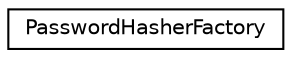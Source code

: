 digraph "Graphical Class Hierarchy"
{
  edge [fontname="Helvetica",fontsize="10",labelfontname="Helvetica",labelfontsize="10"];
  node [fontname="Helvetica",fontsize="10",shape=record];
  rankdir="LR";
  Node1 [label="PasswordHasherFactory",height=0.2,width=0.4,color="black", fillcolor="white", style="filled",URL="$class_cake_1_1_auth_1_1_password_hasher_factory.html"];
}
